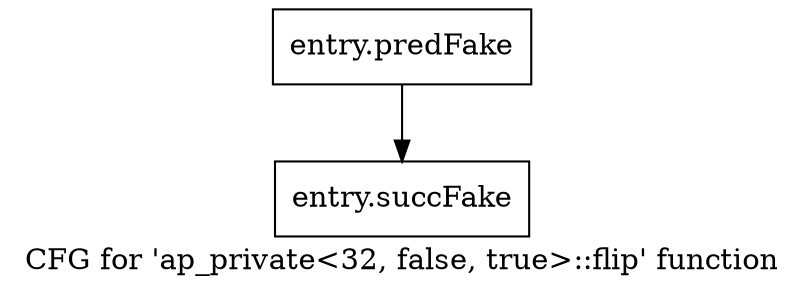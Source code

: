 digraph "CFG for 'ap_private\<32, false, true\>::flip' function" {
	label="CFG for 'ap_private\<32, false, true\>::flip' function";

	Node0x57db3b0 [shape=record,filename="",linenumber="",label="{entry.predFake}"];
	Node0x57db3b0 -> Node0x58590d0[ callList="" memoryops="" filename="/home/omerfaruk/tools/Xilinx/Vitis_HLS/2023.2/include/etc/ap_private.h" execusionnum="0"];
	Node0x58590d0 [shape=record,filename="/home/omerfaruk/tools/Xilinx/Vitis_HLS/2023.2/include/etc/ap_private.h",linenumber="2529",label="{entry.succFake}"];
}
